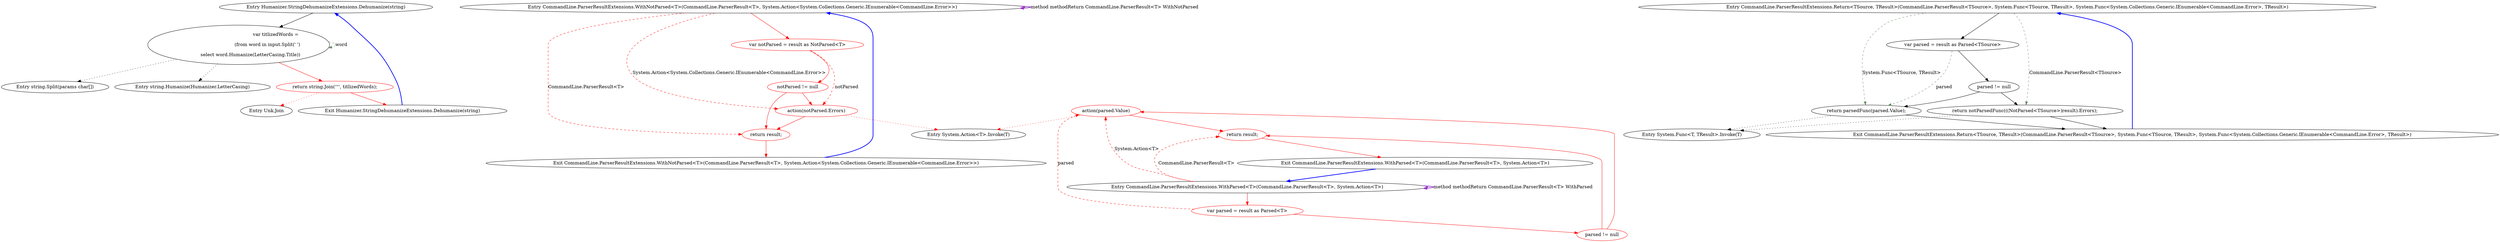 digraph  {
n0 [label="Entry Humanizer.StringDehumanizeExtensions.Dehumanize(string)", span="11-11", cluster="Humanizer.StringDehumanizeExtensions.Dehumanize(string)"];
n1 [label="var titlizedWords = \r\n                (from word in input.Split(' ')\r\n                select word.Humanize(LetterCasing.Title))", span="13-15", cluster="Humanizer.StringDehumanizeExtensions.Dehumanize(string)"];
n2 [label="return string.Join('''', titlizedWords);", span="17-17", cluster="Humanizer.StringDehumanizeExtensions.Dehumanize(string)", color=red, community=0];
n4 [label="Entry string.Split(params char[])", span="0-0", cluster="string.Split(params char[])"];
n5 [label="Entry string.Humanize(Humanizer.LetterCasing)", span="62-62", cluster="string.Humanize(Humanizer.LetterCasing)"];
n3 [label="Exit Humanizer.StringDehumanizeExtensions.Dehumanize(string)", span="11-11", cluster="Humanizer.StringDehumanizeExtensions.Dehumanize(string)"];
n6 [label="Entry Unk.Join", span="", cluster="Unk.Join"];
m0_7 [label="Entry CommandLine.ParserResultExtensions.WithNotParsed<T>(CommandLine.ParserResult<T>, System.Action<System.Collections.Generic.IEnumerable<CommandLine.Error>>)", span="38-38", cluster="CommandLine.ParserResultExtensions.WithNotParsed<T>(CommandLine.ParserResult<T>, System.Action<System.Collections.Generic.IEnumerable<CommandLine.Error>>)", file="Unit.cs"];
m0_8 [label="var notParsed = result as NotParsed<T>", span="40-40", cluster="CommandLine.ParserResultExtensions.WithNotParsed<T>(CommandLine.ParserResult<T>, System.Action<System.Collections.Generic.IEnumerable<CommandLine.Error>>)", color=red, community=0, file="Unit.cs"];
m0_10 [label="action(notParsed.Errors)", span="43-43", cluster="CommandLine.ParserResultExtensions.WithNotParsed<T>(CommandLine.ParserResult<T>, System.Action<System.Collections.Generic.IEnumerable<CommandLine.Error>>)", color=red, community=0, file="Unit.cs"];
m0_11 [label="return result;", span="45-45", cluster="CommandLine.ParserResultExtensions.WithNotParsed<T>(CommandLine.ParserResult<T>, System.Action<System.Collections.Generic.IEnumerable<CommandLine.Error>>)", color=red, community=0, file="Unit.cs"];
m0_9 [label="notParsed != null", span="41-41", cluster="CommandLine.ParserResultExtensions.WithNotParsed<T>(CommandLine.ParserResult<T>, System.Action<System.Collections.Generic.IEnumerable<CommandLine.Error>>)", color=red, community=0, file="Unit.cs"];
m0_12 [label="Exit CommandLine.ParserResultExtensions.WithNotParsed<T>(CommandLine.ParserResult<T>, System.Action<System.Collections.Generic.IEnumerable<CommandLine.Error>>)", span="38-38", cluster="CommandLine.ParserResultExtensions.WithNotParsed<T>(CommandLine.ParserResult<T>, System.Action<System.Collections.Generic.IEnumerable<CommandLine.Error>>)", file="Unit.cs"];
m0_6 [label="Entry System.Action<T>.Invoke(T)", span="0-0", cluster="System.Action<T>.Invoke(T)", file="Unit.cs"];
m0_13 [label="Entry CommandLine.ParserResultExtensions.Return<TSource, TResult>(CommandLine.ParserResult<TSource>, System.Func<TSource, TResult>, System.Func<System.Collections.Generic.IEnumerable<CommandLine.Error>, TResult>)", span="48-48", cluster="CommandLine.ParserResultExtensions.Return<TSource, TResult>(CommandLine.ParserResult<TSource>, System.Func<TSource, TResult>, System.Func<System.Collections.Generic.IEnumerable<CommandLine.Error>, TResult>)", file="Unit.cs"];
m0_14 [label="var parsed = result as Parsed<TSource>", span="52-52", cluster="CommandLine.ParserResultExtensions.Return<TSource, TResult>(CommandLine.ParserResult<TSource>, System.Func<TSource, TResult>, System.Func<System.Collections.Generic.IEnumerable<CommandLine.Error>, TResult>)", file="Unit.cs"];
m0_16 [label="return parsedFunc(parsed.Value);", span="55-55", cluster="CommandLine.ParserResultExtensions.Return<TSource, TResult>(CommandLine.ParserResult<TSource>, System.Func<TSource, TResult>, System.Func<System.Collections.Generic.IEnumerable<CommandLine.Error>, TResult>)", file="Unit.cs"];
m0_17 [label="return notParsedFunc(((NotParsed<TSource>)result).Errors);", span="57-57", cluster="CommandLine.ParserResultExtensions.Return<TSource, TResult>(CommandLine.ParserResult<TSource>, System.Func<TSource, TResult>, System.Func<System.Collections.Generic.IEnumerable<CommandLine.Error>, TResult>)", file="Unit.cs"];
m0_15 [label="parsed != null", span="53-53", cluster="CommandLine.ParserResultExtensions.Return<TSource, TResult>(CommandLine.ParserResult<TSource>, System.Func<TSource, TResult>, System.Func<System.Collections.Generic.IEnumerable<CommandLine.Error>, TResult>)", file="Unit.cs"];
m0_18 [label="Exit CommandLine.ParserResultExtensions.Return<TSource, TResult>(CommandLine.ParserResult<TSource>, System.Func<TSource, TResult>, System.Func<System.Collections.Generic.IEnumerable<CommandLine.Error>, TResult>)", span="48-48", cluster="CommandLine.ParserResultExtensions.Return<TSource, TResult>(CommandLine.ParserResult<TSource>, System.Func<TSource, TResult>, System.Func<System.Collections.Generic.IEnumerable<CommandLine.Error>, TResult>)", file="Unit.cs"];
m0_0 [label="Entry CommandLine.ParserResultExtensions.WithParsed<T>(CommandLine.ParserResult<T>, System.Action<T>)", span="20-20", cluster="CommandLine.ParserResultExtensions.WithParsed<T>(CommandLine.ParserResult<T>, System.Action<T>)", file="Unit.cs"];
m0_1 [label="var parsed = result as Parsed<T>", span="22-22", cluster="CommandLine.ParserResultExtensions.WithParsed<T>(CommandLine.ParserResult<T>, System.Action<T>)", color=red, community=0, file="Unit.cs"];
m0_3 [label="action(parsed.Value)", span="25-25", cluster="CommandLine.ParserResultExtensions.WithParsed<T>(CommandLine.ParserResult<T>, System.Action<T>)", color=red, community=0, file="Unit.cs"];
m0_4 [label="return result;", span="27-27", cluster="CommandLine.ParserResultExtensions.WithParsed<T>(CommandLine.ParserResult<T>, System.Action<T>)", color=red, community=0, file="Unit.cs"];
m0_2 [label="parsed != null", span="23-23", cluster="CommandLine.ParserResultExtensions.WithParsed<T>(CommandLine.ParserResult<T>, System.Action<T>)", color=red, community=0, file="Unit.cs"];
m0_5 [label="Exit CommandLine.ParserResultExtensions.WithParsed<T>(CommandLine.ParserResult<T>, System.Action<T>)", span="20-20", cluster="CommandLine.ParserResultExtensions.WithParsed<T>(CommandLine.ParserResult<T>, System.Action<T>)", file="Unit.cs"];
m0_19 [label="Entry System.Func<T, TResult>.Invoke(T)", span="0-0", cluster="System.Func<T, TResult>.Invoke(T)", file="Unit.cs"];
n0 -> n1  [key=0, style=solid];
n1 -> n2  [key=0, style=solid, color=red];
n1 -> n4  [key=2, style=dotted];
n1 -> n5  [key=2, style=dotted];
n1 -> n1  [key=1, style=dashed, color=darkseagreen4, label=word];
n2 -> n3  [key=0, style=solid, color=red];
n2 -> n6  [key=2, style=dotted, color=red];
n3 -> n0  [key=0, style=bold, color=blue];
m0_7 -> m0_8  [key=0, style=solid, color=red];
m0_7 -> m0_10  [key=1, style=dashed, color=red, label="System.Action<System.Collections.Generic.IEnumerable<CommandLine.Error>>"];
m0_7 -> m0_11  [key=1, style=dashed, color=red, label="CommandLine.ParserResult<T>"];
m0_7 -> m0_7  [key=3, color=darkorchid, style=bold, label="method methodReturn CommandLine.ParserResult<T> WithNotParsed"];
m0_8 -> m0_9  [key=0, style=solid, color=red];
m0_8 -> m0_10  [key=1, style=dashed, color=red, label=notParsed];
m0_10 -> m0_11  [key=0, style=solid, color=red];
m0_10 -> m0_6  [key=2, style=dotted, color=red];
m0_11 -> m0_12  [key=0, style=solid, color=red];
m0_9 -> m0_10  [key=0, style=solid, color=red];
m0_9 -> m0_11  [key=0, style=solid, color=red];
m0_12 -> m0_7  [key=0, style=bold, color=blue];
m0_13 -> m0_14  [key=0, style=solid];
m0_13 -> m0_16  [key=1, style=dashed, color=darkseagreen4, label="System.Func<TSource, TResult>"];
m0_13 -> m0_17  [key=1, style=dashed, color=darkseagreen4, label="CommandLine.ParserResult<TSource>"];
m0_14 -> m0_15  [key=0, style=solid];
m0_14 -> m0_16  [key=1, style=dashed, color=darkseagreen4, label=parsed];
m0_16 -> m0_18  [key=0, style=solid];
m0_16 -> m0_19  [key=2, style=dotted];
m0_17 -> m0_18  [key=0, style=solid];
m0_17 -> m0_19  [key=2, style=dotted];
m0_15 -> m0_16  [key=0, style=solid];
m0_15 -> m0_17  [key=0, style=solid];
m0_18 -> m0_13  [key=0, style=bold, color=blue];
m0_0 -> m0_1  [key=0, style=solid, color=red];
m0_0 -> m0_3  [key=1, style=dashed, color=red, label="System.Action<T>"];
m0_0 -> m0_4  [key=1, style=dashed, color=red, label="CommandLine.ParserResult<T>"];
m0_0 -> m0_0  [key=3, color=darkorchid, style=bold, label="method methodReturn CommandLine.ParserResult<T> WithParsed"];
m0_1 -> m0_2  [key=0, style=solid, color=red];
m0_1 -> m0_3  [key=1, style=dashed, color=red, label=parsed];
m0_3 -> m0_4  [key=0, style=solid, color=red];
m0_3 -> m0_6  [key=2, style=dotted, color=red];
m0_4 -> m0_5  [key=0, style=solid, color=red];
m0_2 -> m0_3  [key=0, style=solid, color=red];
m0_2 -> m0_4  [key=0, style=solid, color=red];
m0_5 -> m0_0  [key=0, style=bold, color=blue];
}
